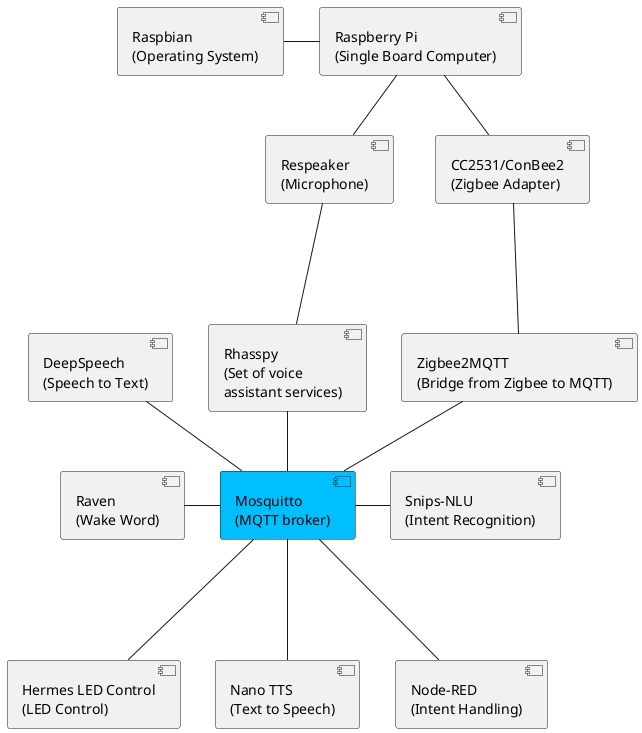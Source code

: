 @startuml

[DeepSpeech\n(Speech to Text)] as deepspeech
[Hermes LED Control\n(LED Control)] as hlc
[Mosquitto\n(MQTT broker)] as mosquitto #DeepSkyBlue
[Nano TTS\n(Text to Speech)] as nanotts
[Node-RED\n(Intent Handling)] as nodered
[Raspberry Pi\n(Single Board Computer)] as raspberrypi
[Raspbian\n(Operating System)] as raspbian
[Raven\n(Wake Word)] as raven
[Respeaker\n(Microphone)] as respeaker
[Rhasspy\n(Set of voice \nassistant services)] as rhasspy
[Snips-NLU\n(Intent Recognition)] as snipsnlu
[Zigbee2MQTT\n(Bridge from Zigbee to MQTT)] as zigbee2mqtt
[CC2531/ConBee2\n(Zigbee Adapter)] as zigbeeadapter

zigbeeadapter --- zigbee2mqtt
zigbee2mqtt -- mosquitto
mosquitto --- nodered
mosquitto --- nanotts

mosquitto --- hlc
raven - mosquitto
mosquitto - snipsnlu

rhasspy -- mosquitto
deepspeech -- mosquitto

respeaker --- rhasspy

raspbian - raspberrypi
raspberrypi -- respeaker
raspberrypi -- zigbeeadapter



@enduml